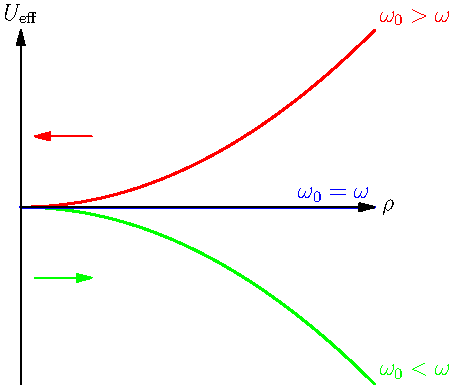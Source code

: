 import graph;

size(8cm);

real xmin = 0;
real xmax = 5;
real ymin = -2.5;
real ymax = 2.5;

real w0 = 2.5;
real w = 1;

real fg(real x) { return 2.5*x^2/(5^2); } 
real fl(real x) { return -2.5*x^2/(5^2); }
real f0(real x) { return 0;}

real Fg(real x) { return -2*2.5*x/(5^2);} 
real Fl(real x) { return 2*2.5*x/(5^2);}


pair Bg = (xmax, fg(xmax));
pair Bl = (xmax, fl(xmax));
pair B0 = (xmax, f0(xmax));

xaxis(xmin, xmax);
yaxis(ymin, ymax);

draw(graph(fg, xmin, xmax), red+linewidth(1));
draw(graph(fl, xmin, xmax), green+linewidth(1));
draw(graph(f0, xmin, xmax), blue+linewidth(1));

draw((xmin+1, 1)--(xmin+0.2, 1),  arrow=Arrow(), red);
draw((xmin+0.2,-1)--(xmin+1, -1), arrow=Arrow(), green);


draw((xmin,0)--(xmax,0),Arrow);
draw((0,ymin)--(0,ymax),Arrow);



label("$\rho$", (xmax,0), E);
label("$U_{\rm eff}$", (0,ymax), N);


label("$\omega_0>\omega$", Bg, NE, red);
label("$\omega_0<\omega$", Bl, NE, green);
label("$\omega_0=\omega$", B0, NW, blue);